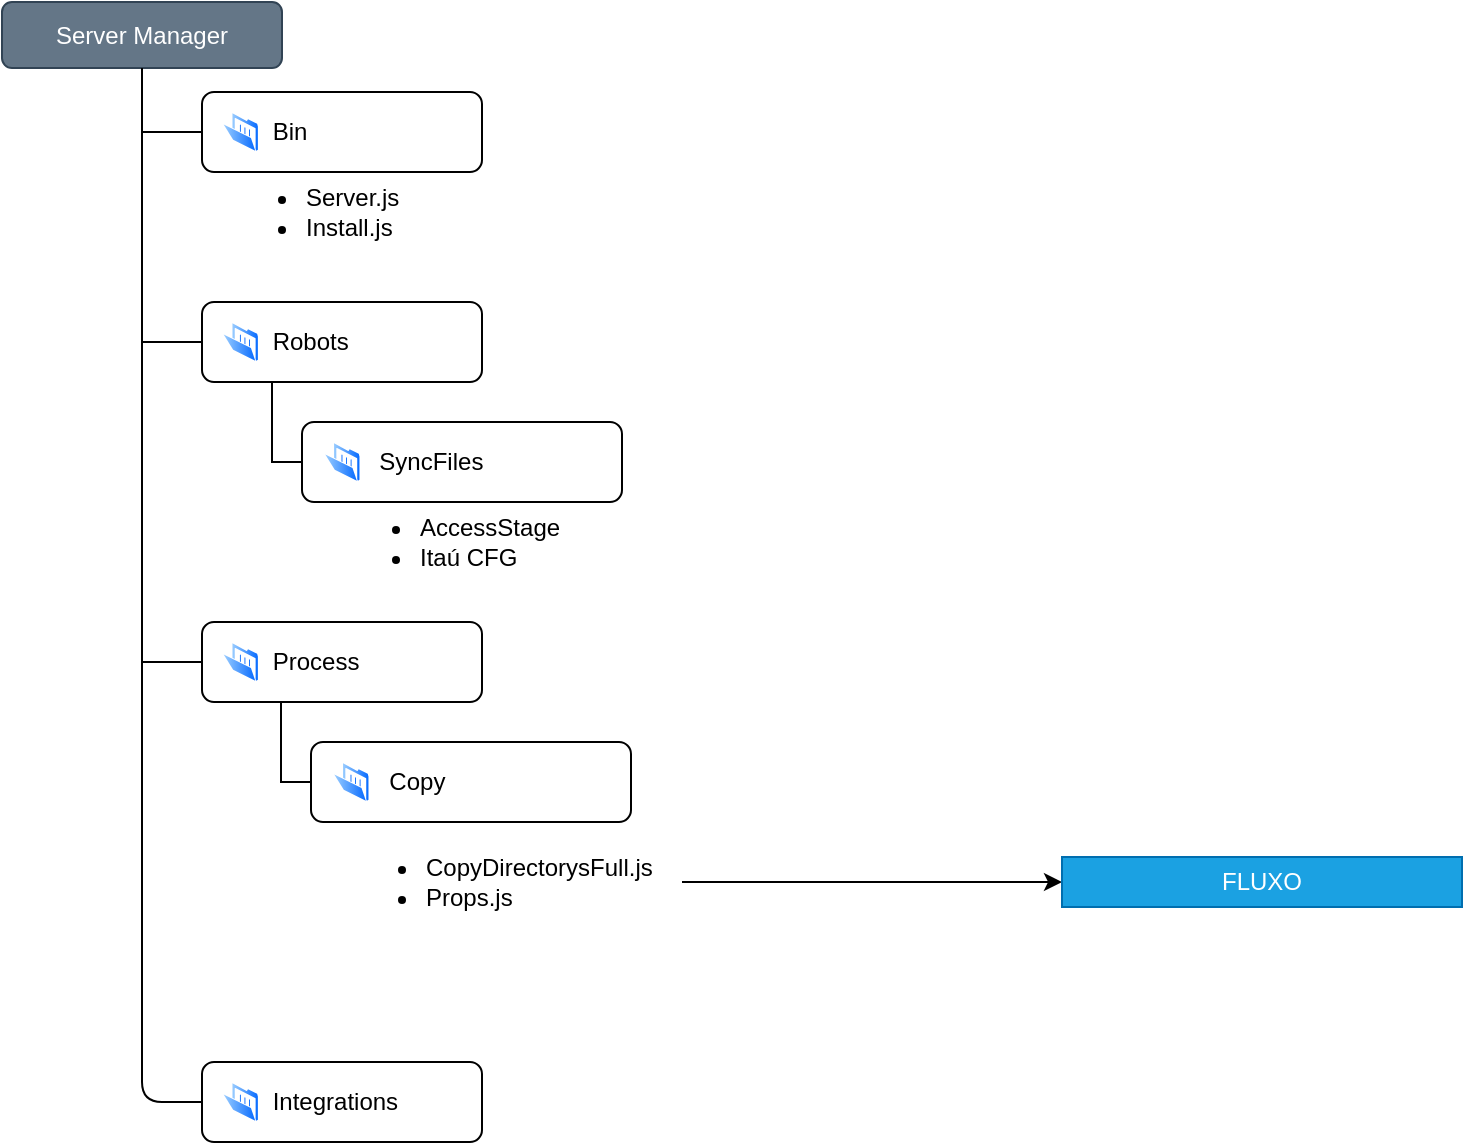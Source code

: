 <mxfile>
    <diagram id="C5RBs43oDa-KdzZeNtuy" name="Page-1">
        <mxGraphModel dx="1291" dy="683" grid="1" gridSize="10" guides="1" tooltips="1" connect="1" arrows="1" fold="1" page="1" pageScale="1" pageWidth="827" pageHeight="1169" math="0" shadow="0">
            <root>
                <mxCell id="WIyWlLk6GJQsqaUBKTNV-0"/>
                <mxCell id="WIyWlLk6GJQsqaUBKTNV-1" parent="WIyWlLk6GJQsqaUBKTNV-0"/>
                <mxCell id="WIyWlLk6GJQsqaUBKTNV-3" value="Server Manager" style="rounded=1;whiteSpace=wrap;html=1;fontSize=12;glass=0;strokeWidth=1;shadow=0;fillColor=#647687;fontColor=#ffffff;strokeColor=#314354;" parent="WIyWlLk6GJQsqaUBKTNV-1" vertex="1">
                    <mxGeometry x="70" y="40" width="140" height="33" as="geometry"/>
                </mxCell>
                <mxCell id="8oBH9hO6oE10oKDFgOOH-1" value="&amp;nbsp; &amp;nbsp; &amp;nbsp; &amp;nbsp; &amp;nbsp; Robots" style="rounded=1;whiteSpace=wrap;html=1;fontSize=12;glass=0;strokeWidth=1;shadow=0;fillStyle=solid;align=left;" parent="WIyWlLk6GJQsqaUBKTNV-1" vertex="1">
                    <mxGeometry x="170" y="190" width="140" height="40" as="geometry"/>
                </mxCell>
                <mxCell id="8oBH9hO6oE10oKDFgOOH-2" value="&amp;nbsp; &amp;nbsp; &amp;nbsp; &amp;nbsp; &amp;nbsp; Process" style="rounded=1;whiteSpace=wrap;html=1;fontSize=12;glass=0;strokeWidth=1;shadow=0;fillStyle=solid;align=left;" parent="WIyWlLk6GJQsqaUBKTNV-1" vertex="1">
                    <mxGeometry x="170" y="350" width="140" height="40" as="geometry"/>
                </mxCell>
                <mxCell id="8oBH9hO6oE10oKDFgOOH-5" value="&amp;nbsp; &amp;nbsp; &amp;nbsp; &amp;nbsp; &amp;nbsp; Integrations" style="rounded=1;whiteSpace=wrap;html=1;fontSize=12;glass=0;strokeWidth=1;shadow=0;fillStyle=solid;align=left;" parent="WIyWlLk6GJQsqaUBKTNV-1" vertex="1">
                    <mxGeometry x="170" y="570" width="140" height="40" as="geometry"/>
                </mxCell>
                <mxCell id="8oBH9hO6oE10oKDFgOOH-10" value="" style="group;rotation=90;" parent="WIyWlLk6GJQsqaUBKTNV-1" vertex="1" connectable="0">
                    <mxGeometry x="140" y="490" height="100" as="geometry"/>
                </mxCell>
                <mxCell id="8oBH9hO6oE10oKDFgOOH-7" value="" style="endArrow=none;html=1;rounded=1;entryX=0.5;entryY=1;entryDx=0;entryDy=0;exitX=0;exitY=0.5;exitDx=0;exitDy=0;" parent="8oBH9hO6oE10oKDFgOOH-10" source="8oBH9hO6oE10oKDFgOOH-5" target="WIyWlLk6GJQsqaUBKTNV-3" edge="1">
                    <mxGeometry width="50" height="50" relative="1" as="geometry">
                        <mxPoint y="100" as="sourcePoint"/>
                        <mxPoint x="300" y="80" as="targetPoint"/>
                        <Array as="points">
                            <mxPoint y="100"/>
                        </Array>
                    </mxGeometry>
                </mxCell>
                <mxCell id="8oBH9hO6oE10oKDFgOOH-8" value="" style="endArrow=none;html=1;rounded=0;entryX=0;entryY=0.5;entryDx=0;entryDy=0;" parent="8oBH9hO6oE10oKDFgOOH-10" target="8oBH9hO6oE10oKDFgOOH-2" edge="1">
                    <mxGeometry width="50" height="50" relative="1" as="geometry">
                        <mxPoint y="-120" as="sourcePoint"/>
                        <mxPoint x="100" y="20" as="targetPoint"/>
                    </mxGeometry>
                </mxCell>
                <mxCell id="8oBH9hO6oE10oKDFgOOH-9" value="" style="endArrow=none;html=1;rounded=0;entryX=0;entryY=0.5;entryDx=0;entryDy=0;" parent="8oBH9hO6oE10oKDFgOOH-10" target="8oBH9hO6oE10oKDFgOOH-1" edge="1">
                    <mxGeometry width="50" height="50" relative="1" as="geometry">
                        <mxPoint y="-280" as="sourcePoint"/>
                        <mxPoint x="-20" y="-260" as="targetPoint"/>
                    </mxGeometry>
                </mxCell>
                <mxCell id="8oBH9hO6oE10oKDFgOOH-11" value="&amp;nbsp; &amp;nbsp; &amp;nbsp; &amp;nbsp; &amp;nbsp; &amp;nbsp;SyncFiles" style="rounded=1;whiteSpace=wrap;html=1;fontSize=12;glass=0;strokeWidth=1;shadow=0;align=left;" parent="WIyWlLk6GJQsqaUBKTNV-1" vertex="1">
                    <mxGeometry x="220" y="250" width="160" height="40" as="geometry"/>
                </mxCell>
                <mxCell id="8oBH9hO6oE10oKDFgOOH-12" value="" style="endArrow=none;html=1;rounded=0;exitX=0.25;exitY=1;exitDx=0;exitDy=0;entryX=0;entryY=0.5;entryDx=0;entryDy=0;" parent="WIyWlLk6GJQsqaUBKTNV-1" source="8oBH9hO6oE10oKDFgOOH-1" target="8oBH9hO6oE10oKDFgOOH-11" edge="1">
                    <mxGeometry width="50" height="50" relative="1" as="geometry">
                        <mxPoint x="490" y="300" as="sourcePoint"/>
                        <mxPoint x="320" y="300" as="targetPoint"/>
                        <Array as="points">
                            <mxPoint x="205" y="270"/>
                        </Array>
                    </mxGeometry>
                </mxCell>
                <mxCell id="4" value="&amp;nbsp; &amp;nbsp; &amp;nbsp; &amp;nbsp; &amp;nbsp; Bin" style="rounded=1;whiteSpace=wrap;html=1;fontSize=12;glass=0;strokeWidth=1;shadow=0;fillStyle=solid;align=left;" parent="WIyWlLk6GJQsqaUBKTNV-1" vertex="1">
                    <mxGeometry x="170" y="85" width="140" height="40" as="geometry"/>
                </mxCell>
                <mxCell id="5" value="" style="endArrow=none;html=1;rounded=0;entryX=0;entryY=0.5;entryDx=0;entryDy=0;" parent="WIyWlLk6GJQsqaUBKTNV-1" target="4" edge="1">
                    <mxGeometry width="50" height="50" relative="1" as="geometry">
                        <mxPoint x="140" y="105" as="sourcePoint"/>
                        <mxPoint x="110" y="5" as="targetPoint"/>
                    </mxGeometry>
                </mxCell>
                <mxCell id="8" value="" style="aspect=fixed;perimeter=ellipsePerimeter;html=1;align=center;shadow=0;dashed=0;spacingTop=3;image;image=img/lib/active_directory/folder_open.svg;" parent="WIyWlLk6GJQsqaUBKTNV-1" vertex="1">
                    <mxGeometry x="180" y="95" width="18.4" height="20" as="geometry"/>
                </mxCell>
                <mxCell id="9" value="" style="aspect=fixed;perimeter=ellipsePerimeter;html=1;align=center;shadow=0;dashed=0;spacingTop=3;image;image=img/lib/active_directory/folder_open.svg;" parent="WIyWlLk6GJQsqaUBKTNV-1" vertex="1">
                    <mxGeometry x="180" y="200" width="18.4" height="20" as="geometry"/>
                </mxCell>
                <mxCell id="10" value="" style="aspect=fixed;perimeter=ellipsePerimeter;html=1;align=center;shadow=0;dashed=0;spacingTop=3;image;image=img/lib/active_directory/folder_open.svg;" parent="WIyWlLk6GJQsqaUBKTNV-1" vertex="1">
                    <mxGeometry x="180" y="360" width="18.4" height="20" as="geometry"/>
                </mxCell>
                <mxCell id="11" value="" style="aspect=fixed;perimeter=ellipsePerimeter;html=1;align=center;shadow=0;dashed=0;spacingTop=3;image;image=img/lib/active_directory/folder_open.svg;" parent="WIyWlLk6GJQsqaUBKTNV-1" vertex="1">
                    <mxGeometry x="230.8" y="260" width="18.4" height="20" as="geometry"/>
                </mxCell>
                <mxCell id="12" value="" style="aspect=fixed;perimeter=ellipsePerimeter;html=1;align=center;shadow=0;dashed=0;spacingTop=3;image;image=img/lib/active_directory/folder_open.svg;" parent="WIyWlLk6GJQsqaUBKTNV-1" vertex="1">
                    <mxGeometry x="180" y="580" width="18.4" height="20" as="geometry"/>
                </mxCell>
                <mxCell id="20" value="&lt;ul&gt;&lt;li&gt;&lt;span style=&quot;background-color: initial;&quot;&gt;Server.js&lt;/span&gt;&lt;br&gt;&lt;/li&gt;&lt;li&gt;Install.js&lt;/li&gt;&lt;/ul&gt;" style="text;strokeColor=none;fillColor=none;html=1;whiteSpace=wrap;verticalAlign=middle;overflow=hidden;fillStyle=solid;" parent="WIyWlLk6GJQsqaUBKTNV-1" vertex="1">
                    <mxGeometry x="180" y="115" width="100" height="60" as="geometry"/>
                </mxCell>
                <mxCell id="21" value="&lt;ul&gt;&lt;li&gt;AccessStage&lt;/li&gt;&lt;li&gt;Itaú CFG&lt;/li&gt;&lt;/ul&gt;" style="text;strokeColor=none;fillColor=none;html=1;whiteSpace=wrap;verticalAlign=middle;overflow=hidden;fillStyle=solid;" parent="WIyWlLk6GJQsqaUBKTNV-1" vertex="1">
                    <mxGeometry x="237" y="280" width="120" height="60" as="geometry"/>
                </mxCell>
                <mxCell id="24" value="" style="edgeStyle=none;html=1;" edge="1" parent="WIyWlLk6GJQsqaUBKTNV-1" source="22" target="23">
                    <mxGeometry relative="1" as="geometry"/>
                </mxCell>
                <mxCell id="22" value="&lt;ul&gt;&lt;li&gt;&lt;span style=&quot;background-color: initial;&quot;&gt;CopyDirectorysFull.js&lt;/span&gt;&lt;br&gt;&lt;/li&gt;&lt;li&gt;&lt;span style=&quot;background-color: initial;&quot;&gt;Props.js&lt;/span&gt;&lt;/li&gt;&lt;/ul&gt;" style="text;strokeColor=none;fillColor=none;html=1;whiteSpace=wrap;verticalAlign=middle;overflow=hidden;fillStyle=solid;" vertex="1" parent="WIyWlLk6GJQsqaUBKTNV-1">
                    <mxGeometry x="240" y="450" width="170" height="60" as="geometry"/>
                </mxCell>
                <mxCell id="23" value="FLUXO" style="whiteSpace=wrap;html=1;fillColor=#1ba1e2;fontColor=#ffffff;strokeColor=#006EAF;" vertex="1" parent="WIyWlLk6GJQsqaUBKTNV-1">
                    <mxGeometry x="600" y="467.5" width="200" height="25" as="geometry"/>
                </mxCell>
                <mxCell id="25" value="&amp;nbsp; &amp;nbsp; &amp;nbsp; &amp;nbsp; &amp;nbsp; &amp;nbsp;Copy" style="rounded=1;whiteSpace=wrap;html=1;fontSize=12;glass=0;strokeWidth=1;shadow=0;align=left;" vertex="1" parent="WIyWlLk6GJQsqaUBKTNV-1">
                    <mxGeometry x="224.5" y="410" width="160" height="40" as="geometry"/>
                </mxCell>
                <mxCell id="26" value="" style="endArrow=none;html=1;rounded=0;exitX=0.25;exitY=1;exitDx=0;exitDy=0;entryX=0;entryY=0.5;entryDx=0;entryDy=0;" edge="1" parent="WIyWlLk6GJQsqaUBKTNV-1" target="25">
                    <mxGeometry width="50" height="50" relative="1" as="geometry">
                        <mxPoint x="209.5" y="390" as="sourcePoint"/>
                        <mxPoint x="324.5" y="460" as="targetPoint"/>
                        <Array as="points">
                            <mxPoint x="209.5" y="430"/>
                        </Array>
                    </mxGeometry>
                </mxCell>
                <mxCell id="27" value="" style="aspect=fixed;perimeter=ellipsePerimeter;html=1;align=center;shadow=0;dashed=0;spacingTop=3;image;image=img/lib/active_directory/folder_open.svg;" vertex="1" parent="WIyWlLk6GJQsqaUBKTNV-1">
                    <mxGeometry x="235.3" y="420" width="18.4" height="20" as="geometry"/>
                </mxCell>
            </root>
        </mxGraphModel>
    </diagram>
</mxfile>